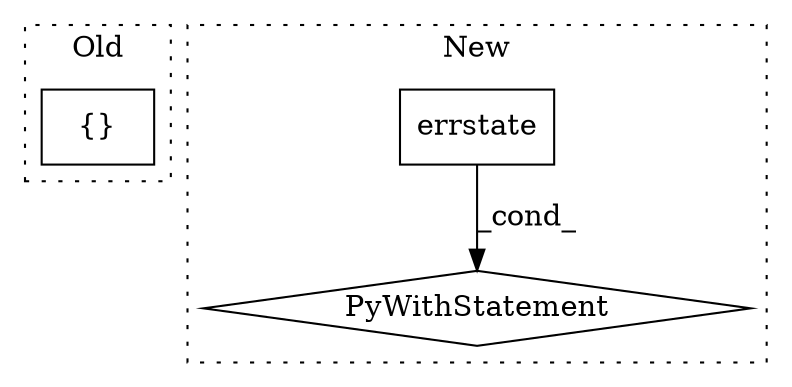 digraph G {
subgraph cluster0 {
1 [label="{}" a="4" s="3283" l="2" shape="box"];
label = "Old";
style="dotted";
}
subgraph cluster1 {
2 [label="errstate" a="32" s="3557,3583" l="9,1" shape="box"];
3 [label="PyWithStatement" a="104" s="3541,3584" l="10,2" shape="diamond"];
label = "New";
style="dotted";
}
2 -> 3 [label="_cond_"];
}